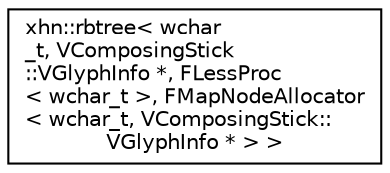 digraph "Graphical Class Hierarchy"
{
  edge [fontname="Helvetica",fontsize="10",labelfontname="Helvetica",labelfontsize="10"];
  node [fontname="Helvetica",fontsize="10",shape=record];
  rankdir="LR";
  Node1 [label="xhn::rbtree\< wchar\l_t, VComposingStick\l::VGlyphInfo *, FLessProc\l\< wchar_t \>, FMapNodeAllocator\l\< wchar_t, VComposingStick::\lVGlyphInfo * \> \>",height=0.2,width=0.4,color="black", fillcolor="white", style="filled",URL="$classxhn_1_1rbtree.html"];
}
